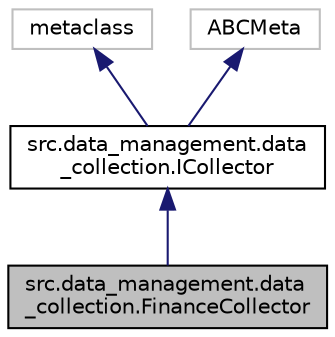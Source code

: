 digraph "src.data_management.data_collection.FinanceCollector"
{
 // LATEX_PDF_SIZE
  edge [fontname="Helvetica",fontsize="10",labelfontname="Helvetica",labelfontsize="10"];
  node [fontname="Helvetica",fontsize="10",shape=record];
  Node1 [label="src.data_management.data\l_collection.FinanceCollector",height=0.2,width=0.4,color="black", fillcolor="grey75", style="filled", fontcolor="black",tooltip=" "];
  Node2 -> Node1 [dir="back",color="midnightblue",fontsize="10",style="solid",fontname="Helvetica"];
  Node2 [label="src.data_management.data\l_collection.ICollector",height=0.2,width=0.4,color="black", fillcolor="white", style="filled",URL="$classsrc_1_1data__management_1_1data__collection_1_1ICollector.html",tooltip=" "];
  Node3 -> Node2 [dir="back",color="midnightblue",fontsize="10",style="solid",fontname="Helvetica"];
  Node3 [label="metaclass",height=0.2,width=0.4,color="grey75", fillcolor="white", style="filled",tooltip=" "];
  Node4 -> Node2 [dir="back",color="midnightblue",fontsize="10",style="solid",fontname="Helvetica"];
  Node4 [label="ABCMeta",height=0.2,width=0.4,color="grey75", fillcolor="white", style="filled",tooltip=" "];
}
